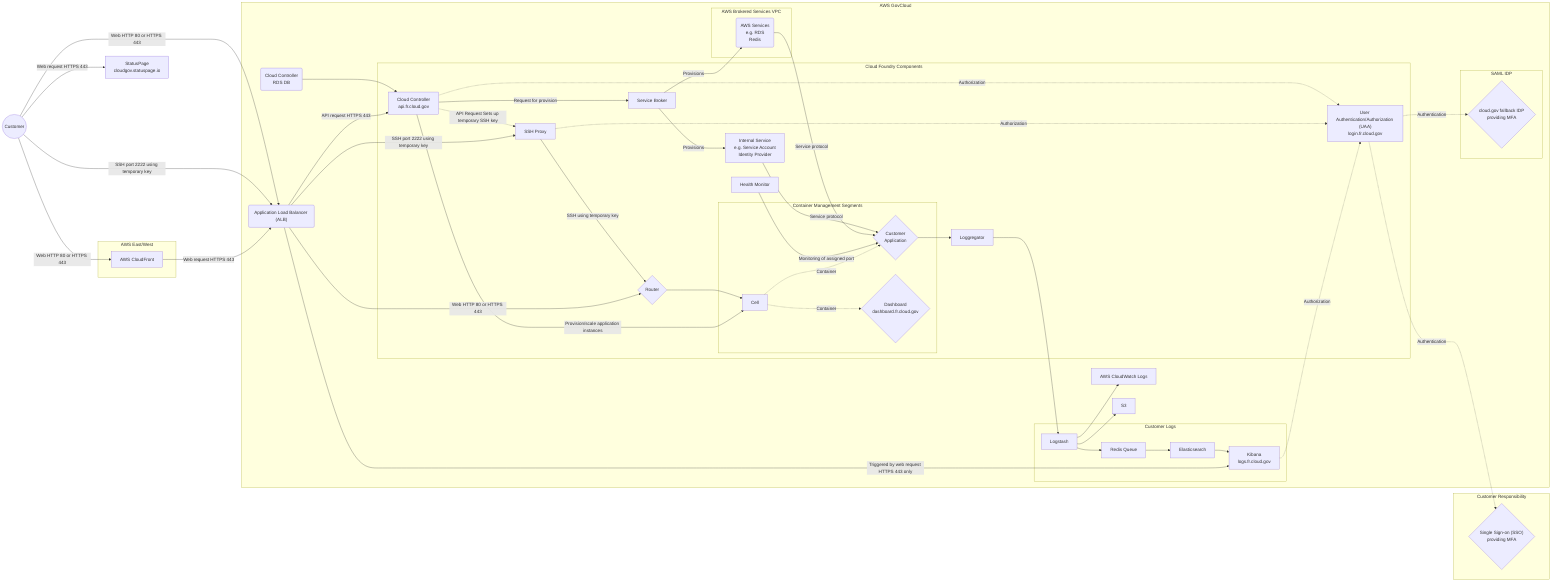 %% title: 10-4.1 Customer Data Flow
%% description: Section 10 - System Environment - Figure 10-4.1 Customer Data Flow
graph LR
  subgraph AWS GovCloud
    subgraph Cloud Foundry Components
      subgraph Container Management Segments
        Cell["Cell"]
        AppContainer{"Customer<br>Application"}
        Dashboard{Dashboard<br>dashboard.fr.cloud.gov}
      end
      Router{Router}
      SSHProxy[SSH Proxy]
      UAA["User Authentication/Authorization (UAA)<br>login.fr.cloud.gov"]
      CloudController[Cloud Controller<br>api.fr.cloud.gov]
      ServiceBroker[Service Broker]
      InternalService["Internal Service<br>e.g. Service Account<br>Identity Provider"]
      HM[Health Monitor]
      Loggregator[Loggregator]
    end
    subgraph Customer Logs
      Q[Redis Queue]
      Logstash[Logstash]
      ES[Elasticsearch]
      Kibana[Kibana<br>logs.fr.cloud.gov]
    end
    subgraph AWS Brokered Services VPC
      AWSService("AWS Services<br>e.g. RDS<br>Redis")
    end
    subgraph SAML IDP
      SAML{cloud.gov fallback IDP<br>providing MFA}
    end
    ALB("Application Load Balancer (ALB)")
    CloudControllerDB(Cloud Controller<br>RDS DB)
    CloudWatch[AWS CloudWatch Logs]
    S3[S3]
  end
  subgraph Customer Responsibility
    CustomerSAML{"Single Sign-on (SSO)<br>providing MFA"}
  end
  subgraph AWS East/West
    cloudfront["AWS CloudFront"]
  end

  Customer((Customer))
  statuspage["StatusPage<br>cloudgov.statuspage.io"]


  Router-->Cell
  SSHProxy--SSH using temporary key-->Router
  CloudController-.API Request Sets up temporary SSH key.->SSHProxy
  CloudController--Request for provision-->ServiceBroker
  CloudController--Provision/scale application instances-->Cell
  CloudControllerDB-->CloudController
  ServiceBroker--Provisions-->InternalService
  ServiceBroker--Provisions-->AWSService
  InternalService--Service protocol-->AppContainer
  AWSService--Service protocol-->AppContainer
  HM--Monitoring of assigned port-->AppContainer
  Cell-.Container.->AppContainer
  AppContainer-->Loggregator
  Cell-.Container.->Dashboard

  Loggregator-->Logstash
  Logstash-->Q
  Q-->ES
  Logstash-->CloudWatch
  Logstash-->S3
  ES-->Kibana

  Customer--"Web HTTP 80 or HTTPS 443"-->ALB
  Customer--SSH port 2222 using temporary key-->ALB
  Customer--"Web request HTTPS 443"-->statuspage
  Customer--"Web HTTP 80 or HTTPS 443"-->cloudfront

  cloudfront --"Web request HTTPS 443"--> ALB

  ALB --SSH port 2222 using temporary key--> SSHProxy
  ALB --"Web HTTP 80 or HTTPS 443"--> Router
  ALB --API request HTTPS 443--> CloudController
  ALB -- "Triggered by web request HTTPS 443 only" --> Kibana

  UAA-.Authentication.->CustomerSAML
  UAA-.Authentication.->SAML
  CloudController-.Authorization.->UAA
  SSHProxy-.Authorization.->UAA
  Kibana-.Authorization.->UAA